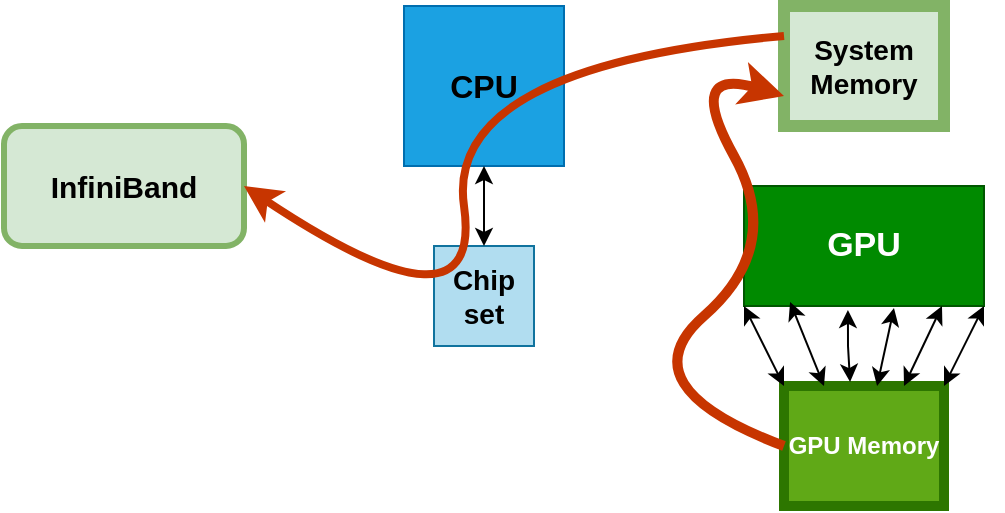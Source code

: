 <mxfile version="27.1.6" pages="2">
  <diagram name="Page-1" id="yfuczYp-fqKZ_glMg_5N">
    <mxGraphModel dx="1426" dy="944" grid="1" gridSize="10" guides="1" tooltips="1" connect="1" arrows="1" fold="1" page="1" pageScale="1" pageWidth="850" pageHeight="1100" math="0" shadow="0">
      <root>
        <mxCell id="0" />
        <mxCell id="1" parent="0" />
        <mxCell id="Z-d-DakKIg2ZBR3wUWj1-1" value="&lt;b&gt;GPU Memory&lt;/b&gt;" style="rounded=0;whiteSpace=wrap;html=1;fillColor=#60a917;strokeColor=#2D7600;fontColor=#ffffff;strokeWidth=5;" parent="1" vertex="1">
          <mxGeometry x="470" y="460" width="80" height="60" as="geometry" />
        </mxCell>
        <mxCell id="Z-d-DakKIg2ZBR3wUWj1-2" value="&lt;b&gt;&lt;font style=&quot;font-size: 17px;&quot;&gt;GPU&lt;/font&gt;&lt;/b&gt;" style="rounded=0;whiteSpace=wrap;html=1;fillColor=#008a00;strokeColor=#005700;fontColor=#ffffff;" parent="1" vertex="1">
          <mxGeometry x="450" y="360" width="120" height="60" as="geometry" />
        </mxCell>
        <mxCell id="Z-d-DakKIg2ZBR3wUWj1-3" value="&lt;b&gt;&lt;font style=&quot;font-size: 14px;&quot;&gt;System Memory&lt;/font&gt;&lt;/b&gt;" style="rounded=0;whiteSpace=wrap;html=1;fillColor=#d5e8d4;strokeColor=#82b366;strokeWidth=6;" parent="1" vertex="1">
          <mxGeometry x="470" y="270" width="80" height="60" as="geometry" />
        </mxCell>
        <mxCell id="Z-d-DakKIg2ZBR3wUWj1-4" value="&lt;b&gt;&lt;font style=&quot;font-size: 14px;&quot;&gt;Chip set&lt;/font&gt;&lt;/b&gt;" style="rounded=0;whiteSpace=wrap;html=1;fillColor=#b1ddf0;strokeColor=#10739e;" parent="1" vertex="1">
          <mxGeometry x="295" y="390" width="50" height="50" as="geometry" />
        </mxCell>
        <mxCell id="Z-d-DakKIg2ZBR3wUWj1-5" value="&lt;b&gt;&lt;font style=&quot;font-size: 16px; color: rgb(0, 0, 0);&quot;&gt;CPU&lt;/font&gt;&lt;/b&gt;" style="whiteSpace=wrap;html=1;aspect=fixed;fillColor=#1ba1e2;fontColor=#ffffff;strokeColor=#006EAF;" parent="1" vertex="1">
          <mxGeometry x="280" y="270" width="80" height="80" as="geometry" />
        </mxCell>
        <mxCell id="Z-d-DakKIg2ZBR3wUWj1-6" value="&lt;b&gt;&lt;font style=&quot;font-size: 15px;&quot;&gt;InfiniBand&lt;/font&gt;&lt;/b&gt;" style="rounded=1;whiteSpace=wrap;html=1;fillColor=#d5e8d4;strokeColor=#82b366;strokeWidth=3;" parent="1" vertex="1">
          <mxGeometry x="80" y="330" width="120" height="60" as="geometry" />
        </mxCell>
        <mxCell id="xnlBeO12-hbDLZ0zKuVz-1" value="" style="endArrow=classic;startArrow=classic;html=1;rounded=0;entryX=0;entryY=1;entryDx=0;entryDy=0;exitX=0;exitY=0;exitDx=0;exitDy=0;" edge="1" parent="1" source="Z-d-DakKIg2ZBR3wUWj1-1" target="Z-d-DakKIg2ZBR3wUWj1-2">
          <mxGeometry width="50" height="50" relative="1" as="geometry">
            <mxPoint x="400" y="490" as="sourcePoint" />
            <mxPoint x="450" y="440" as="targetPoint" />
          </mxGeometry>
        </mxCell>
        <mxCell id="xnlBeO12-hbDLZ0zKuVz-2" value="" style="endArrow=classic;startArrow=classic;html=1;rounded=0;entryX=0.192;entryY=0.967;entryDx=0;entryDy=0;exitX=0.25;exitY=0;exitDx=0;exitDy=0;entryPerimeter=0;" edge="1" parent="1" source="Z-d-DakKIg2ZBR3wUWj1-1" target="Z-d-DakKIg2ZBR3wUWj1-2">
          <mxGeometry width="50" height="50" relative="1" as="geometry">
            <mxPoint x="471" y="492" as="sourcePoint" />
            <mxPoint x="460" y="450" as="targetPoint" />
          </mxGeometry>
        </mxCell>
        <mxCell id="xnlBeO12-hbDLZ0zKuVz-3" value="" style="endArrow=classic;startArrow=classic;html=1;rounded=0;entryX=0.433;entryY=1.033;entryDx=0;entryDy=0;entryPerimeter=0;exitX=0.413;exitY=-0.033;exitDx=0;exitDy=0;exitPerimeter=0;" edge="1" parent="1" source="Z-d-DakKIg2ZBR3wUWj1-1" target="Z-d-DakKIg2ZBR3wUWj1-2">
          <mxGeometry width="50" height="50" relative="1" as="geometry">
            <mxPoint x="491" y="512" as="sourcePoint" />
            <mxPoint x="480" y="470" as="targetPoint" />
            <Array as="points">
              <mxPoint x="502" y="440" />
            </Array>
          </mxGeometry>
        </mxCell>
        <mxCell id="xnlBeO12-hbDLZ0zKuVz-4" value="" style="endArrow=classic;startArrow=classic;html=1;rounded=0;entryX=0.625;entryY=1.017;entryDx=0;entryDy=0;entryPerimeter=0;" edge="1" parent="1" source="Z-d-DakKIg2ZBR3wUWj1-1" target="Z-d-DakKIg2ZBR3wUWj1-2">
          <mxGeometry width="50" height="50" relative="1" as="geometry">
            <mxPoint x="621" y="472" as="sourcePoint" />
            <mxPoint x="610" y="430" as="targetPoint" />
            <Array as="points" />
          </mxGeometry>
        </mxCell>
        <mxCell id="xnlBeO12-hbDLZ0zKuVz-5" value="" style="endArrow=classic;startArrow=classic;html=1;rounded=0;entryX=0.825;entryY=1;entryDx=0;entryDy=0;exitX=0.75;exitY=0;exitDx=0;exitDy=0;entryPerimeter=0;" edge="1" parent="1" source="Z-d-DakKIg2ZBR3wUWj1-1" target="Z-d-DakKIg2ZBR3wUWj1-2">
          <mxGeometry width="50" height="50" relative="1" as="geometry">
            <mxPoint x="591" y="502" as="sourcePoint" />
            <mxPoint x="580" y="460" as="targetPoint" />
          </mxGeometry>
        </mxCell>
        <mxCell id="xnlBeO12-hbDLZ0zKuVz-6" value="" style="endArrow=classic;startArrow=classic;html=1;rounded=0;entryX=1;entryY=1;entryDx=0;entryDy=0;exitX=1;exitY=0;exitDx=0;exitDy=0;" edge="1" parent="1" source="Z-d-DakKIg2ZBR3wUWj1-1" target="Z-d-DakKIg2ZBR3wUWj1-2">
          <mxGeometry width="50" height="50" relative="1" as="geometry">
            <mxPoint x="621" y="482" as="sourcePoint" />
            <mxPoint x="610" y="440" as="targetPoint" />
          </mxGeometry>
        </mxCell>
        <mxCell id="xnlBeO12-hbDLZ0zKuVz-7" value="" style="curved=1;endArrow=classic;html=1;rounded=0;exitX=0;exitY=0.5;exitDx=0;exitDy=0;entryX=0;entryY=0.75;entryDx=0;entryDy=0;strokeColor=#C73500;fillColor=#fa6800;strokeWidth=5;" edge="1" parent="1" source="Z-d-DakKIg2ZBR3wUWj1-1" target="Z-d-DakKIg2ZBR3wUWj1-3">
          <mxGeometry width="50" height="50" relative="1" as="geometry">
            <mxPoint x="460" y="500" as="sourcePoint" />
            <mxPoint x="450" y="440" as="targetPoint" />
            <Array as="points">
              <mxPoint x="390" y="460" />
              <mxPoint x="470" y="390" />
              <mxPoint x="420" y="300" />
            </Array>
          </mxGeometry>
        </mxCell>
        <mxCell id="IZm4Z8zCZqD9aDStGjm_-2" value="" style="endArrow=classic;html=1;rounded=0;fillColor=#fa6800;strokeColor=#C73500;entryX=1;entryY=0.5;entryDx=0;entryDy=0;exitX=0;exitY=0.25;exitDx=0;exitDy=0;curved=1;strokeWidth=4;" edge="1" parent="1" source="Z-d-DakKIg2ZBR3wUWj1-3" target="Z-d-DakKIg2ZBR3wUWj1-6">
          <mxGeometry width="50" height="50" relative="1" as="geometry">
            <mxPoint x="400" y="490" as="sourcePoint" />
            <mxPoint x="450" y="440" as="targetPoint" />
            <Array as="points">
              <mxPoint x="300" y="300" />
              <mxPoint x="320" y="440" />
            </Array>
          </mxGeometry>
        </mxCell>
        <mxCell id="QYYFWw12lYD09W3HVE7E-1" value="" style="endArrow=classic;startArrow=classic;html=1;rounded=0;entryX=0.5;entryY=1;entryDx=0;entryDy=0;" edge="1" parent="1" source="Z-d-DakKIg2ZBR3wUWj1-4" target="Z-d-DakKIg2ZBR3wUWj1-5">
          <mxGeometry width="50" height="50" relative="1" as="geometry">
            <mxPoint x="380" y="430" as="sourcePoint" />
            <mxPoint x="380" y="390" as="targetPoint" />
          </mxGeometry>
        </mxCell>
      </root>
    </mxGraphModel>
  </diagram>
  <diagram id="RuSo8mI7KxinixpDvK2G" name="Page-2">
    <mxGraphModel dx="1426" dy="944" grid="1" gridSize="10" guides="1" tooltips="1" connect="1" arrows="1" fold="1" page="1" pageScale="1" pageWidth="850" pageHeight="1100" math="0" shadow="0">
      <root>
        <mxCell id="0" />
        <mxCell id="1" parent="0" />
        <mxCell id="oPedFTrlgh8y40pwez8U-15" value="&lt;b&gt;GPU Memory&lt;/b&gt;" style="rounded=0;whiteSpace=wrap;html=1;fillColor=#60a917;strokeColor=#2D7600;fontColor=#ffffff;strokeWidth=5;" vertex="1" parent="1">
          <mxGeometry x="530" y="500" width="80" height="60" as="geometry" />
        </mxCell>
        <mxCell id="oPedFTrlgh8y40pwez8U-16" value="&lt;b&gt;&lt;font style=&quot;font-size: 17px;&quot;&gt;GPU&lt;/font&gt;&lt;/b&gt;" style="rounded=0;whiteSpace=wrap;html=1;fillColor=#008a00;strokeColor=#005700;fontColor=#ffffff;" vertex="1" parent="1">
          <mxGeometry x="510" y="400" width="120" height="60" as="geometry" />
        </mxCell>
        <mxCell id="oPedFTrlgh8y40pwez8U-17" value="&lt;b&gt;&lt;font style=&quot;font-size: 14px;&quot;&gt;System Memory&lt;/font&gt;&lt;/b&gt;" style="rounded=0;whiteSpace=wrap;html=1;fillColor=#d5e8d4;strokeColor=#82b366;strokeWidth=6;" vertex="1" parent="1">
          <mxGeometry x="530" y="310" width="80" height="60" as="geometry" />
        </mxCell>
        <mxCell id="oPedFTrlgh8y40pwez8U-18" value="&lt;b&gt;&lt;font style=&quot;font-size: 14px;&quot;&gt;Chip set&lt;/font&gt;&lt;/b&gt;" style="rounded=0;whiteSpace=wrap;html=1;fillColor=#b1ddf0;strokeColor=#10739e;" vertex="1" parent="1">
          <mxGeometry x="355" y="430" width="50" height="50" as="geometry" />
        </mxCell>
        <mxCell id="oPedFTrlgh8y40pwez8U-19" value="&lt;b&gt;&lt;font style=&quot;font-size: 16px; color: rgb(0, 0, 0);&quot;&gt;CPU&lt;/font&gt;&lt;/b&gt;" style="whiteSpace=wrap;html=1;aspect=fixed;fillColor=#1ba1e2;fontColor=#ffffff;strokeColor=#006EAF;" vertex="1" parent="1">
          <mxGeometry x="340" y="310" width="80" height="80" as="geometry" />
        </mxCell>
        <mxCell id="oPedFTrlgh8y40pwez8U-20" value="&lt;b&gt;&lt;font style=&quot;font-size: 15px;&quot;&gt;InfiniBand&lt;/font&gt;&lt;/b&gt;" style="rounded=1;whiteSpace=wrap;html=1;fillColor=#d5e8d4;strokeColor=#82b366;strokeWidth=3;" vertex="1" parent="1">
          <mxGeometry x="140" y="370" width="120" height="60" as="geometry" />
        </mxCell>
        <mxCell id="oPedFTrlgh8y40pwez8U-21" value="" style="endArrow=classic;startArrow=classic;html=1;rounded=0;entryX=0;entryY=1;entryDx=0;entryDy=0;exitX=0;exitY=0;exitDx=0;exitDy=0;" edge="1" parent="1" source="oPedFTrlgh8y40pwez8U-15" target="oPedFTrlgh8y40pwez8U-16">
          <mxGeometry width="50" height="50" relative="1" as="geometry">
            <mxPoint x="460" y="530" as="sourcePoint" />
            <mxPoint x="510" y="480" as="targetPoint" />
          </mxGeometry>
        </mxCell>
        <mxCell id="oPedFTrlgh8y40pwez8U-22" value="" style="endArrow=classic;startArrow=classic;html=1;rounded=0;entryX=0.192;entryY=0.967;entryDx=0;entryDy=0;exitX=0.25;exitY=0;exitDx=0;exitDy=0;entryPerimeter=0;" edge="1" parent="1" source="oPedFTrlgh8y40pwez8U-15" target="oPedFTrlgh8y40pwez8U-16">
          <mxGeometry width="50" height="50" relative="1" as="geometry">
            <mxPoint x="531" y="532" as="sourcePoint" />
            <mxPoint x="520" y="490" as="targetPoint" />
          </mxGeometry>
        </mxCell>
        <mxCell id="oPedFTrlgh8y40pwez8U-23" value="" style="endArrow=classic;startArrow=classic;html=1;rounded=0;entryX=0.433;entryY=1.033;entryDx=0;entryDy=0;entryPerimeter=0;exitX=0.413;exitY=-0.033;exitDx=0;exitDy=0;exitPerimeter=0;" edge="1" parent="1" source="oPedFTrlgh8y40pwez8U-15" target="oPedFTrlgh8y40pwez8U-16">
          <mxGeometry width="50" height="50" relative="1" as="geometry">
            <mxPoint x="551" y="552" as="sourcePoint" />
            <mxPoint x="540" y="510" as="targetPoint" />
            <Array as="points">
              <mxPoint x="562" y="480" />
            </Array>
          </mxGeometry>
        </mxCell>
        <mxCell id="oPedFTrlgh8y40pwez8U-24" value="" style="endArrow=classic;startArrow=classic;html=1;rounded=0;entryX=0.625;entryY=1.017;entryDx=0;entryDy=0;entryPerimeter=0;" edge="1" parent="1" source="oPedFTrlgh8y40pwez8U-15" target="oPedFTrlgh8y40pwez8U-16">
          <mxGeometry width="50" height="50" relative="1" as="geometry">
            <mxPoint x="681" y="512" as="sourcePoint" />
            <mxPoint x="670" y="470" as="targetPoint" />
            <Array as="points" />
          </mxGeometry>
        </mxCell>
        <mxCell id="oPedFTrlgh8y40pwez8U-25" value="" style="endArrow=classic;startArrow=classic;html=1;rounded=0;entryX=0.825;entryY=1;entryDx=0;entryDy=0;exitX=0.75;exitY=0;exitDx=0;exitDy=0;entryPerimeter=0;" edge="1" parent="1" source="oPedFTrlgh8y40pwez8U-15" target="oPedFTrlgh8y40pwez8U-16">
          <mxGeometry width="50" height="50" relative="1" as="geometry">
            <mxPoint x="651" y="542" as="sourcePoint" />
            <mxPoint x="640" y="500" as="targetPoint" />
          </mxGeometry>
        </mxCell>
        <mxCell id="oPedFTrlgh8y40pwez8U-26" value="" style="endArrow=classic;startArrow=classic;html=1;rounded=0;entryX=1;entryY=1;entryDx=0;entryDy=0;exitX=1;exitY=0;exitDx=0;exitDy=0;" edge="1" parent="1" source="oPedFTrlgh8y40pwez8U-15" target="oPedFTrlgh8y40pwez8U-16">
          <mxGeometry width="50" height="50" relative="1" as="geometry">
            <mxPoint x="681" y="522" as="sourcePoint" />
            <mxPoint x="670" y="480" as="targetPoint" />
          </mxGeometry>
        </mxCell>
        <mxCell id="oPedFTrlgh8y40pwez8U-28" value="" style="endArrow=classic;html=1;rounded=0;fillColor=#fa6800;strokeColor=#C73500;entryX=1;entryY=0.5;entryDx=0;entryDy=0;exitX=0;exitY=0.5;exitDx=0;exitDy=0;curved=1;strokeWidth=4;" edge="1" parent="1" source="oPedFTrlgh8y40pwez8U-15" target="oPedFTrlgh8y40pwez8U-20">
          <mxGeometry width="50" height="50" relative="1" as="geometry">
            <mxPoint x="460" y="530" as="sourcePoint" />
            <mxPoint x="510" y="480" as="targetPoint" />
            <Array as="points">
              <mxPoint x="440" y="480" />
              <mxPoint x="420" y="470" />
              <mxPoint x="400" y="480" />
              <mxPoint x="380" y="480" />
            </Array>
          </mxGeometry>
        </mxCell>
        <mxCell id="oPedFTrlgh8y40pwez8U-29" value="" style="endArrow=classic;startArrow=classic;html=1;rounded=0;entryX=0.5;entryY=1;entryDx=0;entryDy=0;" edge="1" parent="1" source="oPedFTrlgh8y40pwez8U-18" target="oPedFTrlgh8y40pwez8U-19">
          <mxGeometry width="50" height="50" relative="1" as="geometry">
            <mxPoint x="400" y="510" as="sourcePoint" />
            <mxPoint x="450" y="460" as="targetPoint" />
          </mxGeometry>
        </mxCell>
      </root>
    </mxGraphModel>
  </diagram>
</mxfile>

